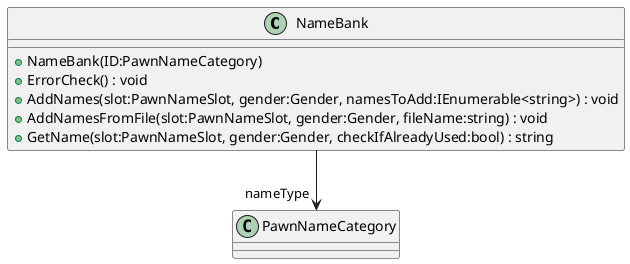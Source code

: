 @startuml
class NameBank {
    + NameBank(ID:PawnNameCategory)
    + ErrorCheck() : void
    + AddNames(slot:PawnNameSlot, gender:Gender, namesToAdd:IEnumerable<string>) : void
    + AddNamesFromFile(slot:PawnNameSlot, gender:Gender, fileName:string) : void
    + GetName(slot:PawnNameSlot, gender:Gender, checkIfAlreadyUsed:bool) : string
}
NameBank --> "nameType" PawnNameCategory
@enduml
